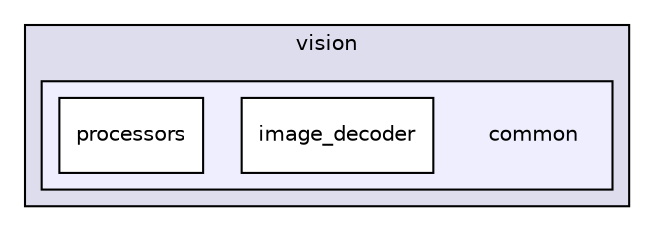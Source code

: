 digraph "/build/FastDeploy/fastdeploy/vision/common" {
  compound=true
  node [ fontsize="10", fontname="Helvetica"];
  edge [ labelfontsize="10", labelfontname="Helvetica"];
  subgraph clusterdir_e0f97e9c6c2e64a15c9e5b824b806a92 {
    graph [ bgcolor="#ddddee", pencolor="black", label="vision" fontname="Helvetica", fontsize="10", URL="dir_e0f97e9c6c2e64a15c9e5b824b806a92.html"]
  subgraph clusterdir_89f9fd388517215d18ff4e3b7af7443e {
    graph [ bgcolor="#eeeeff", pencolor="black", label="" URL="dir_89f9fd388517215d18ff4e3b7af7443e.html"];
    dir_89f9fd388517215d18ff4e3b7af7443e [shape=plaintext label="common"];
    dir_9b916dbd317234deaa38ef65e135871a [shape=box label="image_decoder" color="black" fillcolor="white" style="filled" URL="dir_9b916dbd317234deaa38ef65e135871a.html"];
    dir_9479303a41f149780a2af133dc556430 [shape=box label="processors" color="black" fillcolor="white" style="filled" URL="dir_9479303a41f149780a2af133dc556430.html"];
  }
  }
}
